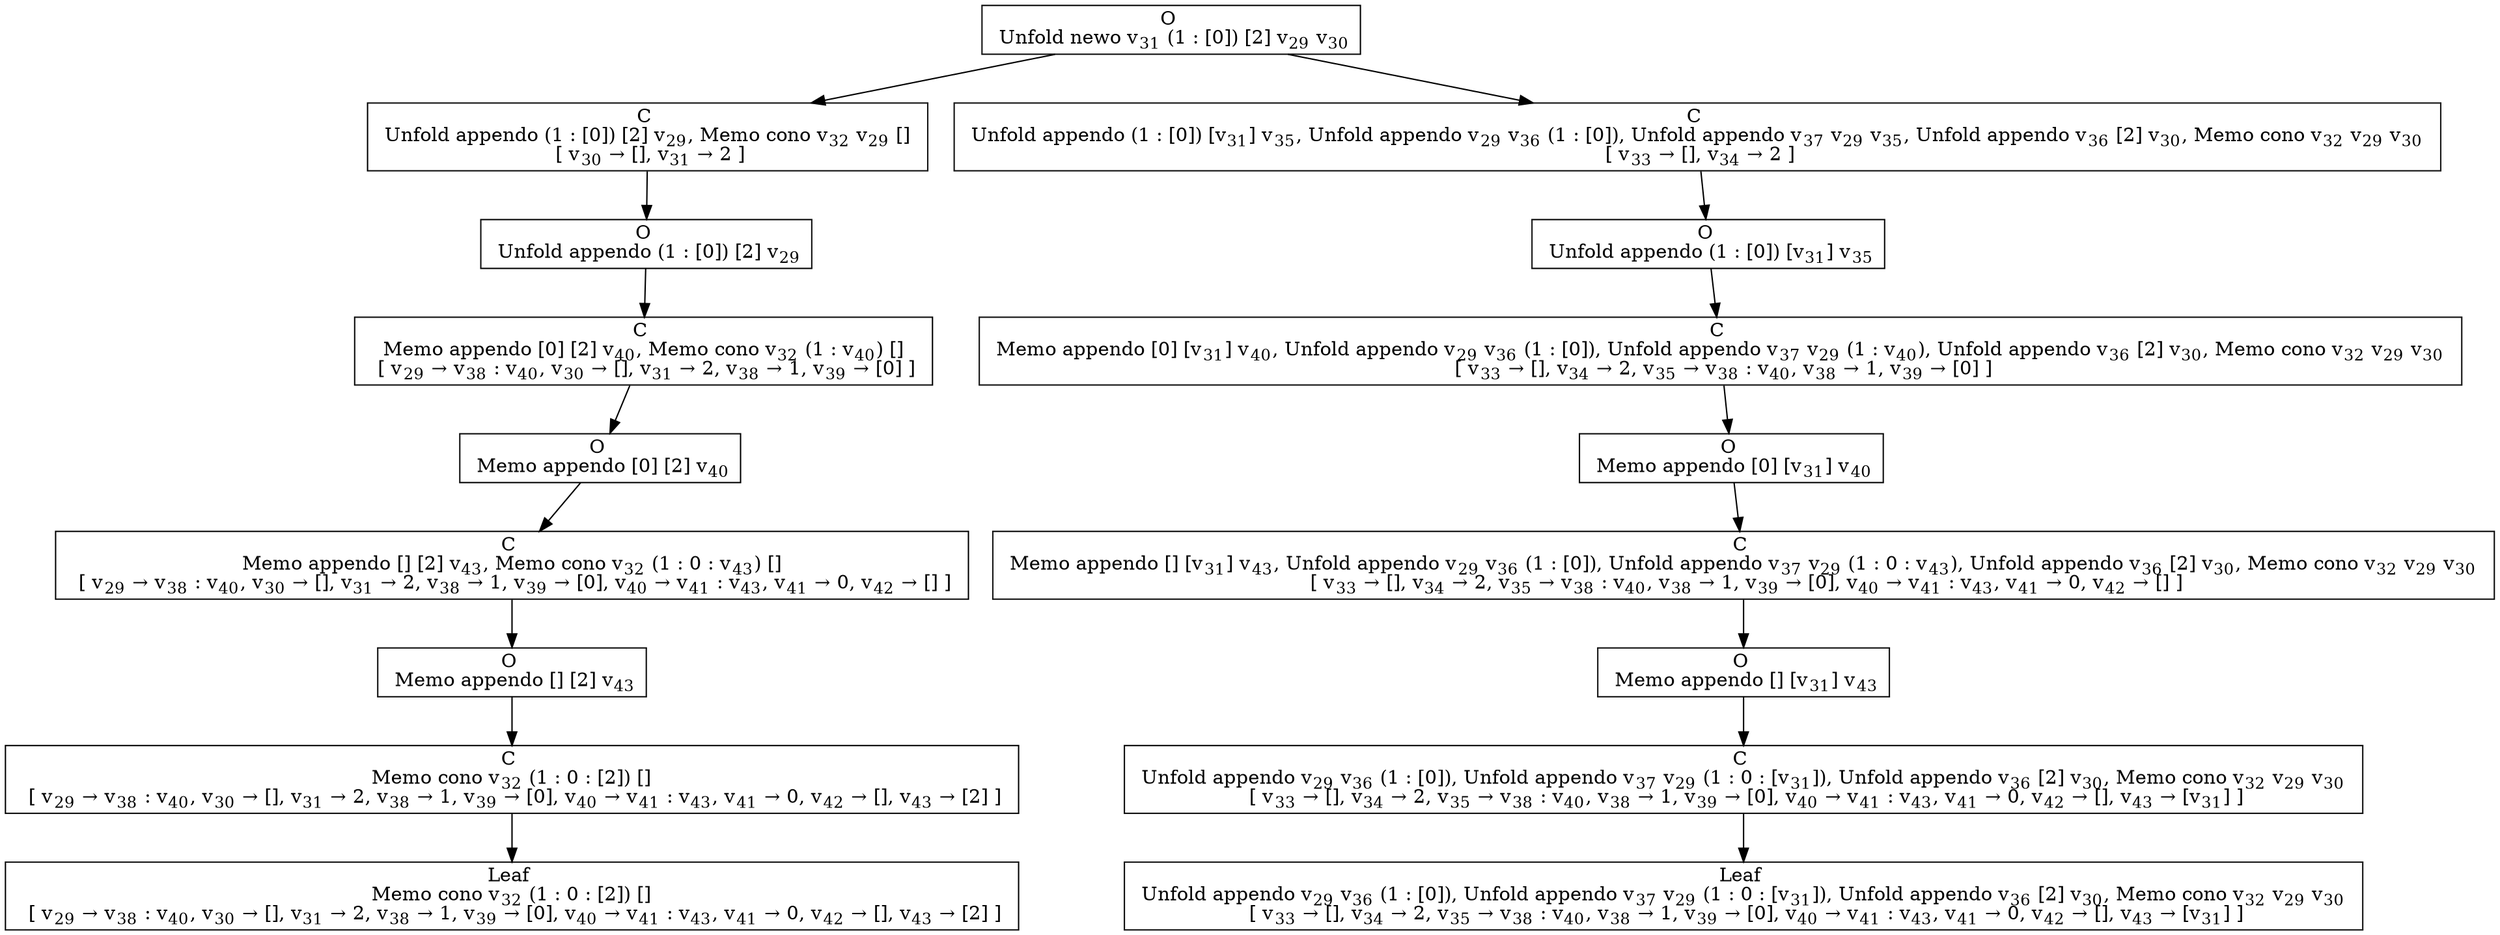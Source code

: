 digraph {
    graph [rankdir=TB
          ,bgcolor=transparent];
    node [shape=box
         ,fillcolor=white
         ,style=filled];
    0 [label=<O <BR/> Unfold newo v<SUB>31</SUB> (1 : [0]) [2] v<SUB>29</SUB> v<SUB>30</SUB>>];
    1 [label=<C <BR/> Unfold appendo (1 : [0]) [2] v<SUB>29</SUB>, Memo cono v<SUB>32</SUB> v<SUB>29</SUB> [] <BR/>  [ v<SUB>30</SUB> &rarr; [], v<SUB>31</SUB> &rarr; 2 ] >];
    2 [label=<C <BR/> Unfold appendo (1 : [0]) [v<SUB>31</SUB>] v<SUB>35</SUB>, Unfold appendo v<SUB>29</SUB> v<SUB>36</SUB> (1 : [0]), Unfold appendo v<SUB>37</SUB> v<SUB>29</SUB> v<SUB>35</SUB>, Unfold appendo v<SUB>36</SUB> [2] v<SUB>30</SUB>, Memo cono v<SUB>32</SUB> v<SUB>29</SUB> v<SUB>30</SUB> <BR/>  [ v<SUB>33</SUB> &rarr; [], v<SUB>34</SUB> &rarr; 2 ] >];
    3 [label=<O <BR/> Unfold appendo (1 : [0]) [2] v<SUB>29</SUB>>];
    4 [label=<C <BR/> Memo appendo [0] [2] v<SUB>40</SUB>, Memo cono v<SUB>32</SUB> (1 : v<SUB>40</SUB>) [] <BR/>  [ v<SUB>29</SUB> &rarr; v<SUB>38</SUB> : v<SUB>40</SUB>, v<SUB>30</SUB> &rarr; [], v<SUB>31</SUB> &rarr; 2, v<SUB>38</SUB> &rarr; 1, v<SUB>39</SUB> &rarr; [0] ] >];
    5 [label=<O <BR/> Memo appendo [0] [2] v<SUB>40</SUB>>];
    6 [label=<C <BR/> Memo appendo [] [2] v<SUB>43</SUB>, Memo cono v<SUB>32</SUB> (1 : 0 : v<SUB>43</SUB>) [] <BR/>  [ v<SUB>29</SUB> &rarr; v<SUB>38</SUB> : v<SUB>40</SUB>, v<SUB>30</SUB> &rarr; [], v<SUB>31</SUB> &rarr; 2, v<SUB>38</SUB> &rarr; 1, v<SUB>39</SUB> &rarr; [0], v<SUB>40</SUB> &rarr; v<SUB>41</SUB> : v<SUB>43</SUB>, v<SUB>41</SUB> &rarr; 0, v<SUB>42</SUB> &rarr; [] ] >];
    7 [label=<O <BR/> Memo appendo [] [2] v<SUB>43</SUB>>];
    8 [label=<C <BR/> Memo cono v<SUB>32</SUB> (1 : 0 : [2]) [] <BR/>  [ v<SUB>29</SUB> &rarr; v<SUB>38</SUB> : v<SUB>40</SUB>, v<SUB>30</SUB> &rarr; [], v<SUB>31</SUB> &rarr; 2, v<SUB>38</SUB> &rarr; 1, v<SUB>39</SUB> &rarr; [0], v<SUB>40</SUB> &rarr; v<SUB>41</SUB> : v<SUB>43</SUB>, v<SUB>41</SUB> &rarr; 0, v<SUB>42</SUB> &rarr; [], v<SUB>43</SUB> &rarr; [2] ] >];
    9 [label=<Leaf <BR/> Memo cono v<SUB>32</SUB> (1 : 0 : [2]) [] <BR/>  [ v<SUB>29</SUB> &rarr; v<SUB>38</SUB> : v<SUB>40</SUB>, v<SUB>30</SUB> &rarr; [], v<SUB>31</SUB> &rarr; 2, v<SUB>38</SUB> &rarr; 1, v<SUB>39</SUB> &rarr; [0], v<SUB>40</SUB> &rarr; v<SUB>41</SUB> : v<SUB>43</SUB>, v<SUB>41</SUB> &rarr; 0, v<SUB>42</SUB> &rarr; [], v<SUB>43</SUB> &rarr; [2] ] >];
    10 [label=<O <BR/> Unfold appendo (1 : [0]) [v<SUB>31</SUB>] v<SUB>35</SUB>>];
    11 [label=<C <BR/> Memo appendo [0] [v<SUB>31</SUB>] v<SUB>40</SUB>, Unfold appendo v<SUB>29</SUB> v<SUB>36</SUB> (1 : [0]), Unfold appendo v<SUB>37</SUB> v<SUB>29</SUB> (1 : v<SUB>40</SUB>), Unfold appendo v<SUB>36</SUB> [2] v<SUB>30</SUB>, Memo cono v<SUB>32</SUB> v<SUB>29</SUB> v<SUB>30</SUB> <BR/>  [ v<SUB>33</SUB> &rarr; [], v<SUB>34</SUB> &rarr; 2, v<SUB>35</SUB> &rarr; v<SUB>38</SUB> : v<SUB>40</SUB>, v<SUB>38</SUB> &rarr; 1, v<SUB>39</SUB> &rarr; [0] ] >];
    12 [label=<O <BR/> Memo appendo [0] [v<SUB>31</SUB>] v<SUB>40</SUB>>];
    13 [label=<C <BR/> Memo appendo [] [v<SUB>31</SUB>] v<SUB>43</SUB>, Unfold appendo v<SUB>29</SUB> v<SUB>36</SUB> (1 : [0]), Unfold appendo v<SUB>37</SUB> v<SUB>29</SUB> (1 : 0 : v<SUB>43</SUB>), Unfold appendo v<SUB>36</SUB> [2] v<SUB>30</SUB>, Memo cono v<SUB>32</SUB> v<SUB>29</SUB> v<SUB>30</SUB> <BR/>  [ v<SUB>33</SUB> &rarr; [], v<SUB>34</SUB> &rarr; 2, v<SUB>35</SUB> &rarr; v<SUB>38</SUB> : v<SUB>40</SUB>, v<SUB>38</SUB> &rarr; 1, v<SUB>39</SUB> &rarr; [0], v<SUB>40</SUB> &rarr; v<SUB>41</SUB> : v<SUB>43</SUB>, v<SUB>41</SUB> &rarr; 0, v<SUB>42</SUB> &rarr; [] ] >];
    14 [label=<O <BR/> Memo appendo [] [v<SUB>31</SUB>] v<SUB>43</SUB>>];
    15 [label=<C <BR/> Unfold appendo v<SUB>29</SUB> v<SUB>36</SUB> (1 : [0]), Unfold appendo v<SUB>37</SUB> v<SUB>29</SUB> (1 : 0 : [v<SUB>31</SUB>]), Unfold appendo v<SUB>36</SUB> [2] v<SUB>30</SUB>, Memo cono v<SUB>32</SUB> v<SUB>29</SUB> v<SUB>30</SUB> <BR/>  [ v<SUB>33</SUB> &rarr; [], v<SUB>34</SUB> &rarr; 2, v<SUB>35</SUB> &rarr; v<SUB>38</SUB> : v<SUB>40</SUB>, v<SUB>38</SUB> &rarr; 1, v<SUB>39</SUB> &rarr; [0], v<SUB>40</SUB> &rarr; v<SUB>41</SUB> : v<SUB>43</SUB>, v<SUB>41</SUB> &rarr; 0, v<SUB>42</SUB> &rarr; [], v<SUB>43</SUB> &rarr; [v<SUB>31</SUB>] ] >];
    16 [label=<Leaf <BR/> Unfold appendo v<SUB>29</SUB> v<SUB>36</SUB> (1 : [0]), Unfold appendo v<SUB>37</SUB> v<SUB>29</SUB> (1 : 0 : [v<SUB>31</SUB>]), Unfold appendo v<SUB>36</SUB> [2] v<SUB>30</SUB>, Memo cono v<SUB>32</SUB> v<SUB>29</SUB> v<SUB>30</SUB> <BR/>  [ v<SUB>33</SUB> &rarr; [], v<SUB>34</SUB> &rarr; 2, v<SUB>35</SUB> &rarr; v<SUB>38</SUB> : v<SUB>40</SUB>, v<SUB>38</SUB> &rarr; 1, v<SUB>39</SUB> &rarr; [0], v<SUB>40</SUB> &rarr; v<SUB>41</SUB> : v<SUB>43</SUB>, v<SUB>41</SUB> &rarr; 0, v<SUB>42</SUB> &rarr; [], v<SUB>43</SUB> &rarr; [v<SUB>31</SUB>] ] >];
    0 -> 1 [label=""];
    0 -> 2 [label=""];
    1 -> 3 [label=""];
    2 -> 10 [label=""];
    3 -> 4 [label=""];
    4 -> 5 [label=""];
    5 -> 6 [label=""];
    6 -> 7 [label=""];
    7 -> 8 [label=""];
    8 -> 9 [label=""];
    10 -> 11 [label=""];
    11 -> 12 [label=""];
    12 -> 13 [label=""];
    13 -> 14 [label=""];
    14 -> 15 [label=""];
    15 -> 16 [label=""];
}